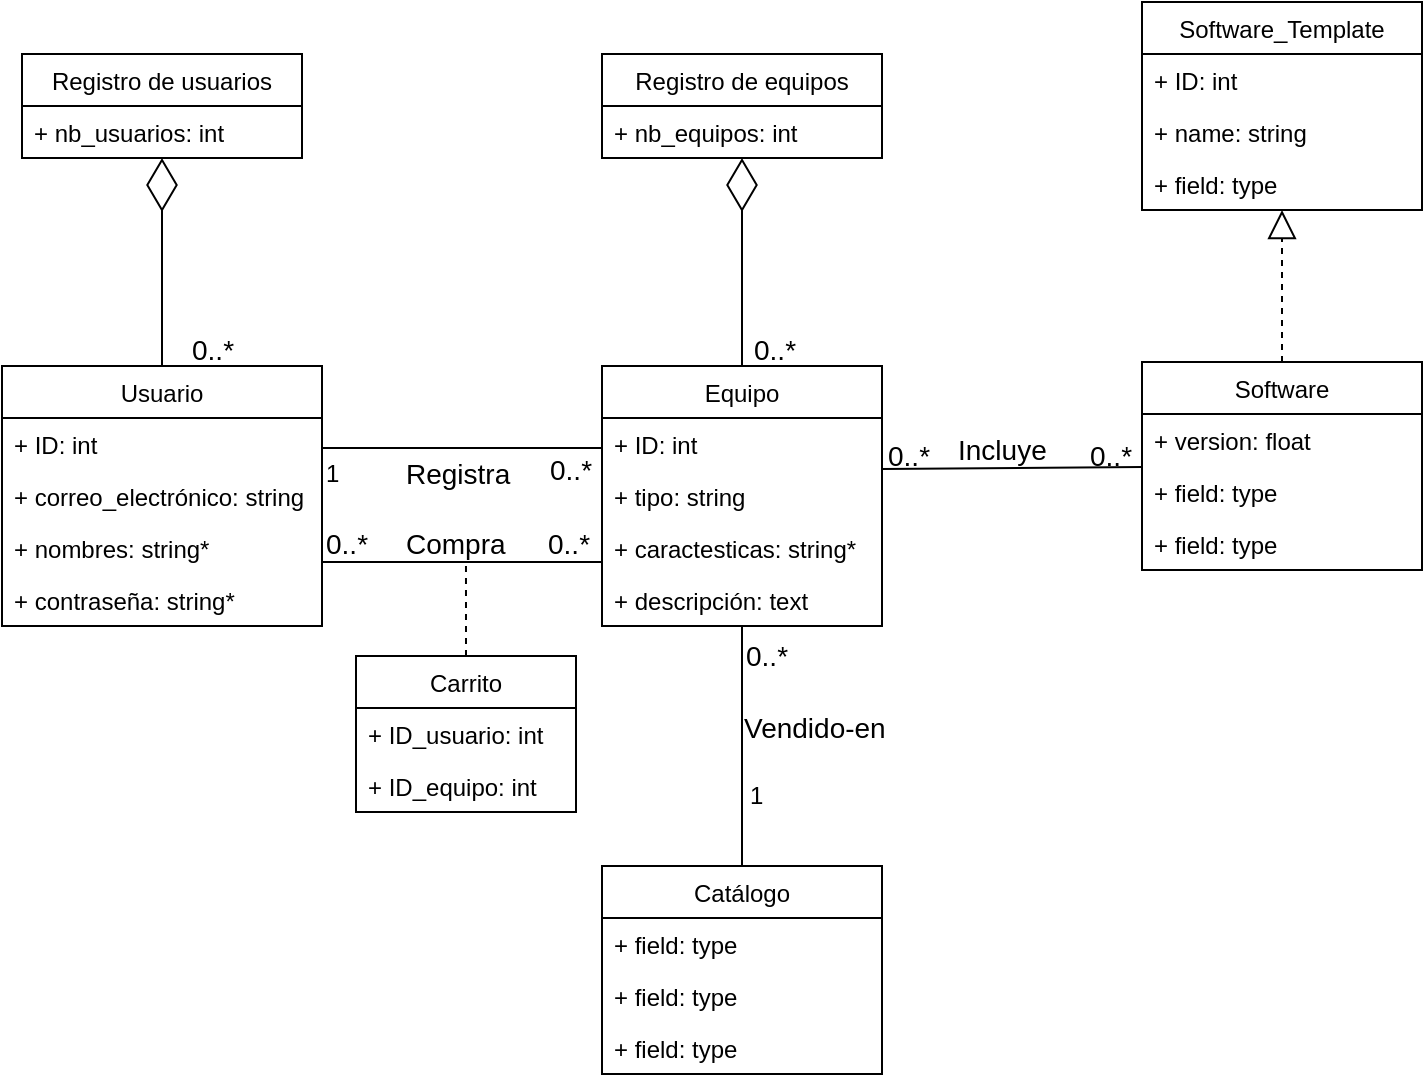 <mxfile version="10.6.0" type="github"><diagram id="1l5sb3tRG5L2ssNkNrx-" name="Page-1"><mxGraphModel dx="1618" dy="881" grid="1" gridSize="10" guides="1" tooltips="1" connect="1" arrows="1" fold="1" page="1" pageScale="1" pageWidth="850" pageHeight="1100" math="0" shadow="0"><root><mxCell id="0"/><mxCell id="1" parent="0"/><mxCell id="Gdhuj5nwoWhFRIDHeM78-2" value="Registro de usuarios" style="swimlane;fontStyle=0;childLayout=stackLayout;horizontal=1;startSize=26;fillColor=none;horizontalStack=0;resizeParent=1;resizeParentMax=0;resizeLast=0;collapsible=1;marginBottom=0;" parent="1" vertex="1"><mxGeometry x="70" y="66" width="140" height="52" as="geometry"/></mxCell><mxCell id="Gdhuj5nwoWhFRIDHeM78-3" value="+ nb_usuarios: int" style="text;strokeColor=none;fillColor=none;align=left;verticalAlign=top;spacingLeft=4;spacingRight=4;overflow=hidden;rotatable=0;points=[[0,0.5],[1,0.5]];portConstraint=eastwest;" parent="Gdhuj5nwoWhFRIDHeM78-2" vertex="1"><mxGeometry y="26" width="140" height="26" as="geometry"/></mxCell><mxCell id="Gdhuj5nwoWhFRIDHeM78-11" value="Usuario" style="swimlane;fontStyle=0;childLayout=stackLayout;horizontal=1;startSize=26;fillColor=none;horizontalStack=0;resizeParent=1;resizeParentMax=0;resizeLast=0;collapsible=1;marginBottom=0;" parent="1" vertex="1"><mxGeometry x="60" y="222" width="160" height="130" as="geometry"><mxRectangle x="80" y="222" width="80" height="26" as="alternateBounds"/></mxGeometry></mxCell><mxCell id="Gdhuj5nwoWhFRIDHeM78-12" value="+ ID: int" style="text;strokeColor=none;fillColor=none;align=left;verticalAlign=top;spacingLeft=4;spacingRight=4;overflow=hidden;rotatable=0;points=[[0,0.5],[1,0.5]];portConstraint=eastwest;" parent="Gdhuj5nwoWhFRIDHeM78-11" vertex="1"><mxGeometry y="26" width="160" height="26" as="geometry"/></mxCell><mxCell id="Gdhuj5nwoWhFRIDHeM78-13" value="+ correo_electrónico: string" style="text;strokeColor=none;fillColor=none;align=left;verticalAlign=top;spacingLeft=4;spacingRight=4;overflow=hidden;rotatable=0;points=[[0,0.5],[1,0.5]];portConstraint=eastwest;" parent="Gdhuj5nwoWhFRIDHeM78-11" vertex="1"><mxGeometry y="52" width="160" height="26" as="geometry"/></mxCell><mxCell id="Gdhuj5nwoWhFRIDHeM78-14" value="+ nombres: string*" style="text;strokeColor=none;fillColor=none;align=left;verticalAlign=top;spacingLeft=4;spacingRight=4;overflow=hidden;rotatable=0;points=[[0,0.5],[1,0.5]];portConstraint=eastwest;" parent="Gdhuj5nwoWhFRIDHeM78-11" vertex="1"><mxGeometry y="78" width="160" height="26" as="geometry"/></mxCell><mxCell id="_60A2l3c00pY5kJrIBus-10" value="+ contraseña: string*" style="text;strokeColor=none;fillColor=none;align=left;verticalAlign=top;spacingLeft=4;spacingRight=4;overflow=hidden;rotatable=0;points=[[0,0.5],[1,0.5]];portConstraint=eastwest;" vertex="1" parent="Gdhuj5nwoWhFRIDHeM78-11"><mxGeometry y="104" width="160" height="26" as="geometry"/></mxCell><mxCell id="Gdhuj5nwoWhFRIDHeM78-16" value="" style="endArrow=diamondThin;endFill=0;endSize=24;html=1;exitX=0.5;exitY=0;exitDx=0;exitDy=0;entryX=0.5;entryY=1;entryDx=0;entryDy=0;" parent="1" source="Gdhuj5nwoWhFRIDHeM78-11" target="Gdhuj5nwoWhFRIDHeM78-2" edge="1"><mxGeometry width="160" relative="1" as="geometry"><mxPoint x="80" y="350" as="sourcePoint"/><mxPoint x="110" y="160" as="targetPoint"/><Array as="points"/></mxGeometry></mxCell><mxCell id="Gdhuj5nwoWhFRIDHeM78-25" value="Registro de equipos" style="swimlane;fontStyle=0;childLayout=stackLayout;horizontal=1;startSize=26;fillColor=none;horizontalStack=0;resizeParent=1;resizeParentMax=0;resizeLast=0;collapsible=1;marginBottom=0;" parent="1" vertex="1"><mxGeometry x="360" y="66" width="140" height="52" as="geometry"/></mxCell><mxCell id="Gdhuj5nwoWhFRIDHeM78-26" value="+ nb_equipos: int" style="text;strokeColor=none;fillColor=none;align=left;verticalAlign=top;spacingLeft=4;spacingRight=4;overflow=hidden;rotatable=0;points=[[0,0.5],[1,0.5]];portConstraint=eastwest;" parent="Gdhuj5nwoWhFRIDHeM78-25" vertex="1"><mxGeometry y="26" width="140" height="26" as="geometry"/></mxCell><mxCell id="Gdhuj5nwoWhFRIDHeM78-29" value="Equipo" style="swimlane;fontStyle=0;childLayout=stackLayout;horizontal=1;startSize=26;fillColor=none;horizontalStack=0;resizeParent=1;resizeParentMax=0;resizeLast=0;collapsible=1;marginBottom=0;" parent="1" vertex="1"><mxGeometry x="360" y="222" width="140" height="130" as="geometry"/></mxCell><mxCell id="Gdhuj5nwoWhFRIDHeM78-31" value="+ ID: int" style="text;strokeColor=none;fillColor=none;align=left;verticalAlign=top;spacingLeft=4;spacingRight=4;overflow=hidden;rotatable=0;points=[[0,0.5],[1,0.5]];portConstraint=eastwest;" parent="Gdhuj5nwoWhFRIDHeM78-29" vertex="1"><mxGeometry y="26" width="140" height="26" as="geometry"/></mxCell><mxCell id="_60A2l3c00pY5kJrIBus-9" value="+ tipo: string" style="text;strokeColor=none;fillColor=none;align=left;verticalAlign=top;spacingLeft=4;spacingRight=4;overflow=hidden;rotatable=0;points=[[0,0.5],[1,0.5]];portConstraint=eastwest;" vertex="1" parent="Gdhuj5nwoWhFRIDHeM78-29"><mxGeometry y="52" width="140" height="26" as="geometry"/></mxCell><mxCell id="Gdhuj5nwoWhFRIDHeM78-30" value="+ caractesticas: string*" style="text;strokeColor=none;fillColor=none;align=left;verticalAlign=top;spacingLeft=4;spacingRight=4;overflow=hidden;rotatable=0;points=[[0,0.5],[1,0.5]];portConstraint=eastwest;" parent="Gdhuj5nwoWhFRIDHeM78-29" vertex="1"><mxGeometry y="78" width="140" height="26" as="geometry"/></mxCell><mxCell id="Gdhuj5nwoWhFRIDHeM78-32" value="+ descripción: text" style="text;strokeColor=none;fillColor=none;align=left;verticalAlign=top;spacingLeft=4;spacingRight=4;overflow=hidden;rotatable=0;points=[[0,0.5],[1,0.5]];portConstraint=eastwest;" parent="Gdhuj5nwoWhFRIDHeM78-29" vertex="1"><mxGeometry y="104" width="140" height="26" as="geometry"/></mxCell><mxCell id="Gdhuj5nwoWhFRIDHeM78-33" value="" style="endArrow=diamondThin;endFill=0;endSize=24;html=1;exitX=0.5;exitY=0;exitDx=0;exitDy=0;entryX=0.5;entryY=1;entryDx=0;entryDy=0;" parent="1" source="Gdhuj5nwoWhFRIDHeM78-29" target="Gdhuj5nwoWhFRIDHeM78-25" edge="1"><mxGeometry width="160" relative="1" as="geometry"><mxPoint x="380" y="350" as="sourcePoint"/><mxPoint x="410" y="160" as="targetPoint"/><Array as="points"/></mxGeometry></mxCell><mxCell id="Gdhuj5nwoWhFRIDHeM78-34" value="&lt;font style=&quot;font-size: 14px&quot;&gt;0..*&lt;/font&gt;" style="text;html=1;resizable=0;points=[];autosize=1;align=left;verticalAlign=top;spacingTop=-4;" parent="1" vertex="1"><mxGeometry x="153" y="203" width="40" height="20" as="geometry"/></mxCell><mxCell id="Gdhuj5nwoWhFRIDHeM78-35" value="&lt;font style=&quot;font-size: 14px&quot;&gt;0..*&lt;/font&gt;" style="text;html=1;resizable=0;points=[];autosize=1;align=left;verticalAlign=top;spacingTop=-4;" parent="1" vertex="1"><mxGeometry x="434" y="203" width="40" height="20" as="geometry"/></mxCell><mxCell id="Gdhuj5nwoWhFRIDHeM78-37" value="&lt;font style=&quot;font-size: 14px&quot;&gt;Compra&lt;/font&gt;" style="text;html=1;resizable=0;points=[];autosize=1;align=left;verticalAlign=top;spacingTop=-4;" parent="1" vertex="1"><mxGeometry x="260" y="300" width="70" height="20" as="geometry"/></mxCell><mxCell id="Gdhuj5nwoWhFRIDHeM78-40" value="&lt;font style=&quot;font-size: 14px&quot;&gt;Registra&lt;/font&gt;" style="text;html=1;resizable=0;points=[];autosize=1;align=left;verticalAlign=top;spacingTop=-4;" parent="1" vertex="1"><mxGeometry x="260" y="265" width="70" height="20" as="geometry"/></mxCell><mxCell id="Gdhuj5nwoWhFRIDHeM78-41" value="Software_Template" style="swimlane;fontStyle=0;childLayout=stackLayout;horizontal=1;startSize=26;fillColor=none;horizontalStack=0;resizeParent=1;resizeParentMax=0;resizeLast=0;collapsible=1;marginBottom=0;" parent="1" vertex="1"><mxGeometry x="630" y="40" width="140" height="104" as="geometry"/></mxCell><mxCell id="Gdhuj5nwoWhFRIDHeM78-44" value="+ ID: int" style="text;strokeColor=none;fillColor=none;align=left;verticalAlign=top;spacingLeft=4;spacingRight=4;overflow=hidden;rotatable=0;points=[[0,0.5],[1,0.5]];portConstraint=eastwest;" parent="Gdhuj5nwoWhFRIDHeM78-41" vertex="1"><mxGeometry y="26" width="140" height="26" as="geometry"/></mxCell><mxCell id="Gdhuj5nwoWhFRIDHeM78-48" value="+ name: string" style="text;strokeColor=none;fillColor=none;align=left;verticalAlign=top;spacingLeft=4;spacingRight=4;overflow=hidden;rotatable=0;points=[[0,0.5],[1,0.5]];portConstraint=eastwest;" parent="Gdhuj5nwoWhFRIDHeM78-41" vertex="1"><mxGeometry y="52" width="140" height="26" as="geometry"/></mxCell><mxCell id="Gdhuj5nwoWhFRIDHeM78-42" value="+ field: type" style="text;strokeColor=none;fillColor=none;align=left;verticalAlign=top;spacingLeft=4;spacingRight=4;overflow=hidden;rotatable=0;points=[[0,0.5],[1,0.5]];portConstraint=eastwest;" parent="Gdhuj5nwoWhFRIDHeM78-41" vertex="1"><mxGeometry y="78" width="140" height="26" as="geometry"/></mxCell><mxCell id="Gdhuj5nwoWhFRIDHeM78-47" value="Software" style="swimlane;fontStyle=0;childLayout=stackLayout;horizontal=1;startSize=26;fillColor=none;horizontalStack=0;resizeParent=1;resizeParentMax=0;resizeLast=0;collapsible=1;marginBottom=0;" parent="1" vertex="1"><mxGeometry x="630" y="220" width="140" height="104" as="geometry"/></mxCell><mxCell id="Gdhuj5nwoWhFRIDHeM78-43" value="+ version: float" style="text;strokeColor=none;fillColor=none;align=left;verticalAlign=top;spacingLeft=4;spacingRight=4;overflow=hidden;rotatable=0;points=[[0,0.5],[1,0.5]];portConstraint=eastwest;" parent="Gdhuj5nwoWhFRIDHeM78-47" vertex="1"><mxGeometry y="26" width="140" height="26" as="geometry"/></mxCell><mxCell id="Gdhuj5nwoWhFRIDHeM78-49" value="+ field: type" style="text;strokeColor=none;fillColor=none;align=left;verticalAlign=top;spacingLeft=4;spacingRight=4;overflow=hidden;rotatable=0;points=[[0,0.5],[1,0.5]];portConstraint=eastwest;" parent="Gdhuj5nwoWhFRIDHeM78-47" vertex="1"><mxGeometry y="52" width="140" height="26" as="geometry"/></mxCell><mxCell id="Gdhuj5nwoWhFRIDHeM78-50" value="+ field: type" style="text;strokeColor=none;fillColor=none;align=left;verticalAlign=top;spacingLeft=4;spacingRight=4;overflow=hidden;rotatable=0;points=[[0,0.5],[1,0.5]];portConstraint=eastwest;" parent="Gdhuj5nwoWhFRIDHeM78-47" vertex="1"><mxGeometry y="78" width="140" height="26" as="geometry"/></mxCell><mxCell id="Gdhuj5nwoWhFRIDHeM78-62" value="" style="endArrow=block;dashed=1;endFill=0;endSize=12;html=1;strokeColor=#000000;" parent="1" source="Gdhuj5nwoWhFRIDHeM78-47" target="Gdhuj5nwoWhFRIDHeM78-41" edge="1"><mxGeometry width="160" relative="1" as="geometry"><mxPoint x="80" y="370" as="sourcePoint"/><mxPoint x="240" y="370" as="targetPoint"/></mxGeometry></mxCell><mxCell id="Gdhuj5nwoWhFRIDHeM78-63" value="" style="endArrow=none;html=1;strokeColor=#000000;" parent="1" edge="1"><mxGeometry width="50" height="50" relative="1" as="geometry"><mxPoint x="220" y="263.0" as="sourcePoint"/><mxPoint x="360.0" y="263.0" as="targetPoint"/></mxGeometry></mxCell><mxCell id="Gdhuj5nwoWhFRIDHeM78-64" value="" style="endArrow=none;html=1;strokeColor=#000000;" parent="1" edge="1"><mxGeometry width="50" height="50" relative="1" as="geometry"><mxPoint x="220" y="320.0" as="sourcePoint"/><mxPoint x="360.0" y="320.0" as="targetPoint"/><Array as="points"/></mxGeometry></mxCell><mxCell id="Gdhuj5nwoWhFRIDHeM78-65" value="&lt;font style=&quot;font-size: 14px&quot;&gt;0..*&lt;/font&gt;" style="text;html=1;resizable=0;points=[];autosize=1;align=left;verticalAlign=top;spacingTop=-4;" parent="1" vertex="1"><mxGeometry x="220" y="300" width="40" height="20" as="geometry"/></mxCell><mxCell id="Gdhuj5nwoWhFRIDHeM78-66" value="&lt;font style=&quot;font-size: 14px&quot;&gt;0..*&lt;/font&gt;" style="text;html=1;resizable=0;points=[];autosize=1;align=left;verticalAlign=top;spacingTop=-4;" parent="1" vertex="1"><mxGeometry x="331" y="300" width="40" height="20" as="geometry"/></mxCell><mxCell id="Gdhuj5nwoWhFRIDHeM78-67" value="1" style="text;html=1;resizable=0;points=[];autosize=1;align=left;verticalAlign=top;spacingTop=-4;" parent="1" vertex="1"><mxGeometry x="220" y="266" width="20" height="20" as="geometry"/></mxCell><mxCell id="Gdhuj5nwoWhFRIDHeM78-68" value="&lt;font style=&quot;font-size: 14px&quot;&gt;0..*&lt;/font&gt;" style="text;html=1;resizable=0;points=[];autosize=1;align=left;verticalAlign=top;spacingTop=-4;" parent="1" vertex="1"><mxGeometry x="332" y="263" width="40" height="20" as="geometry"/></mxCell><mxCell id="Gdhuj5nwoWhFRIDHeM78-69" value="" style="endArrow=none;html=1;strokeColor=#000000;" parent="1" edge="1"><mxGeometry width="50" height="50" relative="1" as="geometry"><mxPoint x="630.0" y="272.519" as="sourcePoint"/><mxPoint x="500.0" y="273.481" as="targetPoint"/></mxGeometry></mxCell><mxCell id="Gdhuj5nwoWhFRIDHeM78-70" value="&lt;font style=&quot;font-size: 14px&quot;&gt;Incluye&lt;/font&gt;" style="text;html=1;resizable=0;points=[];autosize=1;align=left;verticalAlign=top;spacingTop=-4;" parent="1" vertex="1"><mxGeometry x="536" y="253" width="60" height="20" as="geometry"/></mxCell><mxCell id="Gdhuj5nwoWhFRIDHeM78-71" value="&lt;font style=&quot;font-size: 14px&quot;&gt;0..*&lt;/font&gt;" style="text;html=1;resizable=0;points=[];autosize=1;align=left;verticalAlign=top;spacingTop=-4;" parent="1" vertex="1"><mxGeometry x="501" y="256" width="40" height="20" as="geometry"/></mxCell><mxCell id="Gdhuj5nwoWhFRIDHeM78-72" value="&lt;font style=&quot;font-size: 14px&quot;&gt;0..*&lt;/font&gt;" style="text;html=1;resizable=0;points=[];autosize=1;align=left;verticalAlign=top;spacingTop=-4;" parent="1" vertex="1"><mxGeometry x="602" y="256" width="40" height="20" as="geometry"/></mxCell><mxCell id="_60A2l3c00pY5kJrIBus-1" value="Catálogo" style="swimlane;fontStyle=0;childLayout=stackLayout;horizontal=1;startSize=26;fillColor=none;horizontalStack=0;resizeParent=1;resizeParentMax=0;resizeLast=0;collapsible=1;marginBottom=0;" vertex="1" parent="1"><mxGeometry x="360" y="472" width="140" height="104" as="geometry"/></mxCell><mxCell id="_60A2l3c00pY5kJrIBus-2" value="+ field: type" style="text;strokeColor=none;fillColor=none;align=left;verticalAlign=top;spacingLeft=4;spacingRight=4;overflow=hidden;rotatable=0;points=[[0,0.5],[1,0.5]];portConstraint=eastwest;" vertex="1" parent="_60A2l3c00pY5kJrIBus-1"><mxGeometry y="26" width="140" height="26" as="geometry"/></mxCell><mxCell id="_60A2l3c00pY5kJrIBus-3" value="+ field: type" style="text;strokeColor=none;fillColor=none;align=left;verticalAlign=top;spacingLeft=4;spacingRight=4;overflow=hidden;rotatable=0;points=[[0,0.5],[1,0.5]];portConstraint=eastwest;" vertex="1" parent="_60A2l3c00pY5kJrIBus-1"><mxGeometry y="52" width="140" height="26" as="geometry"/></mxCell><mxCell id="_60A2l3c00pY5kJrIBus-4" value="+ field: type" style="text;strokeColor=none;fillColor=none;align=left;verticalAlign=top;spacingLeft=4;spacingRight=4;overflow=hidden;rotatable=0;points=[[0,0.5],[1,0.5]];portConstraint=eastwest;" vertex="1" parent="_60A2l3c00pY5kJrIBus-1"><mxGeometry y="78" width="140" height="26" as="geometry"/></mxCell><mxCell id="_60A2l3c00pY5kJrIBus-5" value="" style="endArrow=none;html=1;strokeColor=#000000;" edge="1" parent="1" source="_60A2l3c00pY5kJrIBus-1" target="Gdhuj5nwoWhFRIDHeM78-29"><mxGeometry width="50" height="50" relative="1" as="geometry"><mxPoint x="284" y="390" as="sourcePoint"/><mxPoint x="424.0" y="390" as="targetPoint"/></mxGeometry></mxCell><mxCell id="_60A2l3c00pY5kJrIBus-6" value="&lt;font style=&quot;font-size: 14px&quot;&gt;Vendido-en&lt;/font&gt;" style="text;html=1;resizable=0;points=[];autosize=1;align=left;verticalAlign=top;spacingTop=-4;" vertex="1" parent="1"><mxGeometry x="429" y="391.5" width="90" height="20" as="geometry"/></mxCell><mxCell id="_60A2l3c00pY5kJrIBus-7" value="&lt;font style=&quot;font-size: 14px&quot;&gt;0..*&lt;/font&gt;" style="text;html=1;resizable=0;points=[];autosize=1;align=left;verticalAlign=top;spacingTop=-4;" vertex="1" parent="1"><mxGeometry x="430" y="356" width="40" height="20" as="geometry"/></mxCell><mxCell id="_60A2l3c00pY5kJrIBus-8" value="1" style="text;html=1;resizable=0;points=[];autosize=1;align=left;verticalAlign=top;spacingTop=-4;" vertex="1" parent="1"><mxGeometry x="432" y="427" width="20" height="20" as="geometry"/></mxCell><mxCell id="_60A2l3c00pY5kJrIBus-11" value="Carrito" style="swimlane;fontStyle=0;childLayout=stackLayout;horizontal=1;startSize=26;fillColor=none;horizontalStack=0;resizeParent=1;resizeParentMax=0;resizeLast=0;collapsible=1;marginBottom=0;" vertex="1" parent="1"><mxGeometry x="237" y="367" width="110" height="78" as="geometry"/></mxCell><mxCell id="_60A2l3c00pY5kJrIBus-12" value="+ ID_usuario: int" style="text;strokeColor=none;fillColor=none;align=left;verticalAlign=top;spacingLeft=4;spacingRight=4;overflow=hidden;rotatable=0;points=[[0,0.5],[1,0.5]];portConstraint=eastwest;" vertex="1" parent="_60A2l3c00pY5kJrIBus-11"><mxGeometry y="26" width="110" height="26" as="geometry"/></mxCell><mxCell id="_60A2l3c00pY5kJrIBus-13" value="+ ID_equipo: int" style="text;strokeColor=none;fillColor=none;align=left;verticalAlign=top;spacingLeft=4;spacingRight=4;overflow=hidden;rotatable=0;points=[[0,0.5],[1,0.5]];portConstraint=eastwest;" vertex="1" parent="_60A2l3c00pY5kJrIBus-11"><mxGeometry y="52" width="110" height="26" as="geometry"/></mxCell><mxCell id="_60A2l3c00pY5kJrIBus-17" value="" style="endArrow=none;dashed=1;html=1;entryX=0.457;entryY=1.05;entryDx=0;entryDy=0;entryPerimeter=0;exitX=0.5;exitY=0;exitDx=0;exitDy=0;" edge="1" parent="1" source="_60A2l3c00pY5kJrIBus-11" target="Gdhuj5nwoWhFRIDHeM78-37"><mxGeometry width="50" height="50" relative="1" as="geometry"><mxPoint x="60" y="620" as="sourcePoint"/><mxPoint x="280" y="340" as="targetPoint"/></mxGeometry></mxCell></root></mxGraphModel></diagram></mxfile>